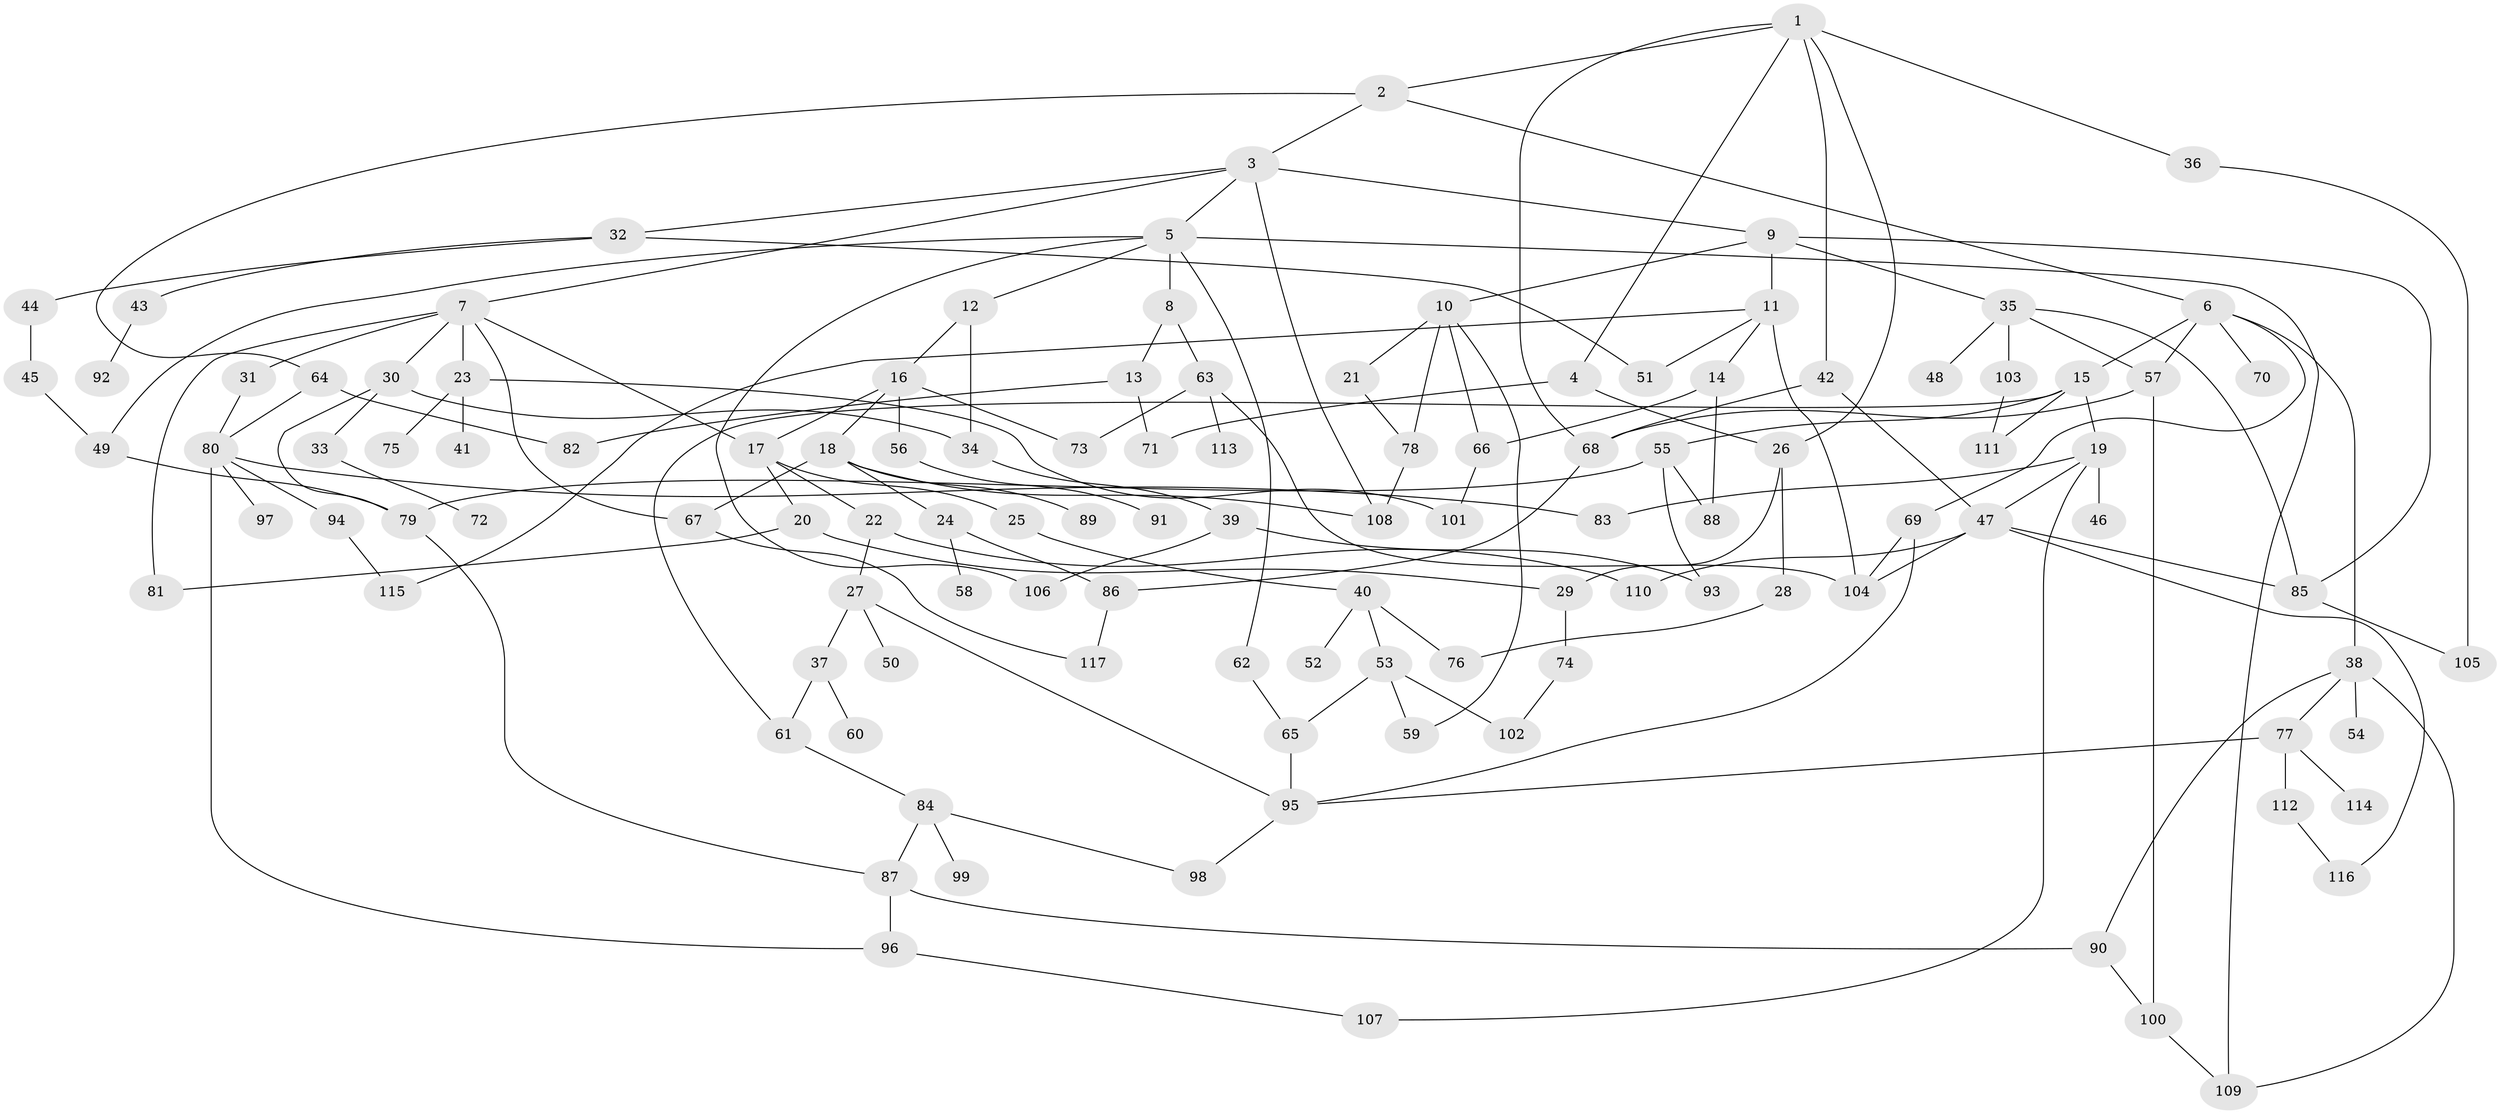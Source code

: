 // Generated by graph-tools (version 1.1) at 2025/49/03/09/25 03:49:23]
// undirected, 117 vertices, 171 edges
graph export_dot {
graph [start="1"]
  node [color=gray90,style=filled];
  1;
  2;
  3;
  4;
  5;
  6;
  7;
  8;
  9;
  10;
  11;
  12;
  13;
  14;
  15;
  16;
  17;
  18;
  19;
  20;
  21;
  22;
  23;
  24;
  25;
  26;
  27;
  28;
  29;
  30;
  31;
  32;
  33;
  34;
  35;
  36;
  37;
  38;
  39;
  40;
  41;
  42;
  43;
  44;
  45;
  46;
  47;
  48;
  49;
  50;
  51;
  52;
  53;
  54;
  55;
  56;
  57;
  58;
  59;
  60;
  61;
  62;
  63;
  64;
  65;
  66;
  67;
  68;
  69;
  70;
  71;
  72;
  73;
  74;
  75;
  76;
  77;
  78;
  79;
  80;
  81;
  82;
  83;
  84;
  85;
  86;
  87;
  88;
  89;
  90;
  91;
  92;
  93;
  94;
  95;
  96;
  97;
  98;
  99;
  100;
  101;
  102;
  103;
  104;
  105;
  106;
  107;
  108;
  109;
  110;
  111;
  112;
  113;
  114;
  115;
  116;
  117;
  1 -- 2;
  1 -- 4;
  1 -- 26;
  1 -- 36;
  1 -- 42;
  1 -- 68;
  2 -- 3;
  2 -- 6;
  2 -- 64;
  3 -- 5;
  3 -- 7;
  3 -- 9;
  3 -- 32;
  3 -- 108;
  4 -- 71;
  4 -- 26;
  5 -- 8;
  5 -- 12;
  5 -- 62;
  5 -- 106;
  5 -- 109;
  5 -- 49;
  6 -- 15;
  6 -- 38;
  6 -- 69;
  6 -- 70;
  6 -- 57;
  7 -- 17;
  7 -- 23;
  7 -- 30;
  7 -- 31;
  7 -- 67;
  7 -- 81;
  8 -- 13;
  8 -- 63;
  9 -- 10;
  9 -- 11;
  9 -- 35;
  9 -- 85;
  10 -- 21;
  10 -- 59;
  10 -- 78;
  10 -- 66;
  11 -- 14;
  11 -- 51;
  11 -- 115;
  11 -- 104;
  12 -- 16;
  12 -- 34;
  13 -- 71;
  13 -- 82;
  14 -- 66;
  14 -- 88;
  15 -- 19;
  15 -- 55;
  15 -- 111;
  15 -- 61;
  16 -- 18;
  16 -- 56;
  16 -- 17;
  16 -- 73;
  17 -- 20;
  17 -- 22;
  17 -- 25;
  18 -- 24;
  18 -- 67;
  18 -- 89;
  18 -- 108;
  19 -- 46;
  19 -- 47;
  19 -- 83;
  19 -- 107;
  20 -- 81;
  20 -- 29;
  21 -- 78;
  22 -- 27;
  22 -- 110;
  23 -- 41;
  23 -- 75;
  23 -- 101;
  24 -- 58;
  24 -- 86;
  25 -- 40;
  26 -- 28;
  26 -- 29;
  27 -- 37;
  27 -- 50;
  27 -- 95;
  28 -- 76;
  29 -- 74;
  30 -- 33;
  30 -- 34;
  30 -- 79;
  31 -- 80;
  32 -- 43;
  32 -- 44;
  32 -- 51;
  33 -- 72;
  34 -- 39;
  35 -- 48;
  35 -- 57;
  35 -- 85;
  35 -- 103;
  36 -- 105;
  37 -- 60;
  37 -- 61;
  38 -- 54;
  38 -- 77;
  38 -- 90;
  38 -- 109;
  39 -- 106;
  39 -- 93;
  40 -- 52;
  40 -- 53;
  40 -- 76;
  42 -- 68;
  42 -- 47;
  43 -- 92;
  44 -- 45;
  45 -- 49;
  47 -- 104;
  47 -- 110;
  47 -- 116;
  47 -- 85;
  49 -- 79;
  53 -- 65;
  53 -- 102;
  53 -- 59;
  55 -- 79;
  55 -- 93;
  55 -- 88;
  56 -- 91;
  57 -- 68;
  57 -- 100;
  61 -- 84;
  62 -- 65;
  63 -- 73;
  63 -- 113;
  63 -- 104;
  64 -- 80;
  64 -- 82;
  65 -- 95;
  66 -- 101;
  67 -- 117;
  68 -- 86;
  69 -- 104;
  69 -- 95;
  74 -- 102;
  77 -- 112;
  77 -- 114;
  77 -- 95;
  78 -- 108;
  79 -- 87;
  80 -- 94;
  80 -- 96;
  80 -- 97;
  80 -- 83;
  84 -- 87;
  84 -- 98;
  84 -- 99;
  85 -- 105;
  86 -- 117;
  87 -- 96;
  87 -- 90;
  90 -- 100;
  94 -- 115;
  95 -- 98;
  96 -- 107;
  100 -- 109;
  103 -- 111;
  112 -- 116;
}

